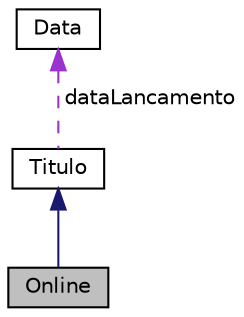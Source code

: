 digraph "Online"
{
  edge [fontname="Helvetica",fontsize="10",labelfontname="Helvetica",labelfontsize="10"];
  node [fontname="Helvetica",fontsize="10",shape=record];
  Node2 [label="Online",height=0.2,width=0.4,color="black", fillcolor="grey75", style="filled", fontcolor="black"];
  Node3 -> Node2 [dir="back",color="midnightblue",fontsize="10",style="solid",fontname="Helvetica"];
  Node3 [label="Titulo",height=0.2,width=0.4,color="black", fillcolor="white", style="filled",URL="$class_titulo.html"];
  Node4 -> Node3 [dir="back",color="darkorchid3",fontsize="10",style="dashed",label=" dataLancamento" ,fontname="Helvetica"];
  Node4 [label="Data",height=0.2,width=0.4,color="black", fillcolor="white", style="filled",URL="$class_data.html"];
}
